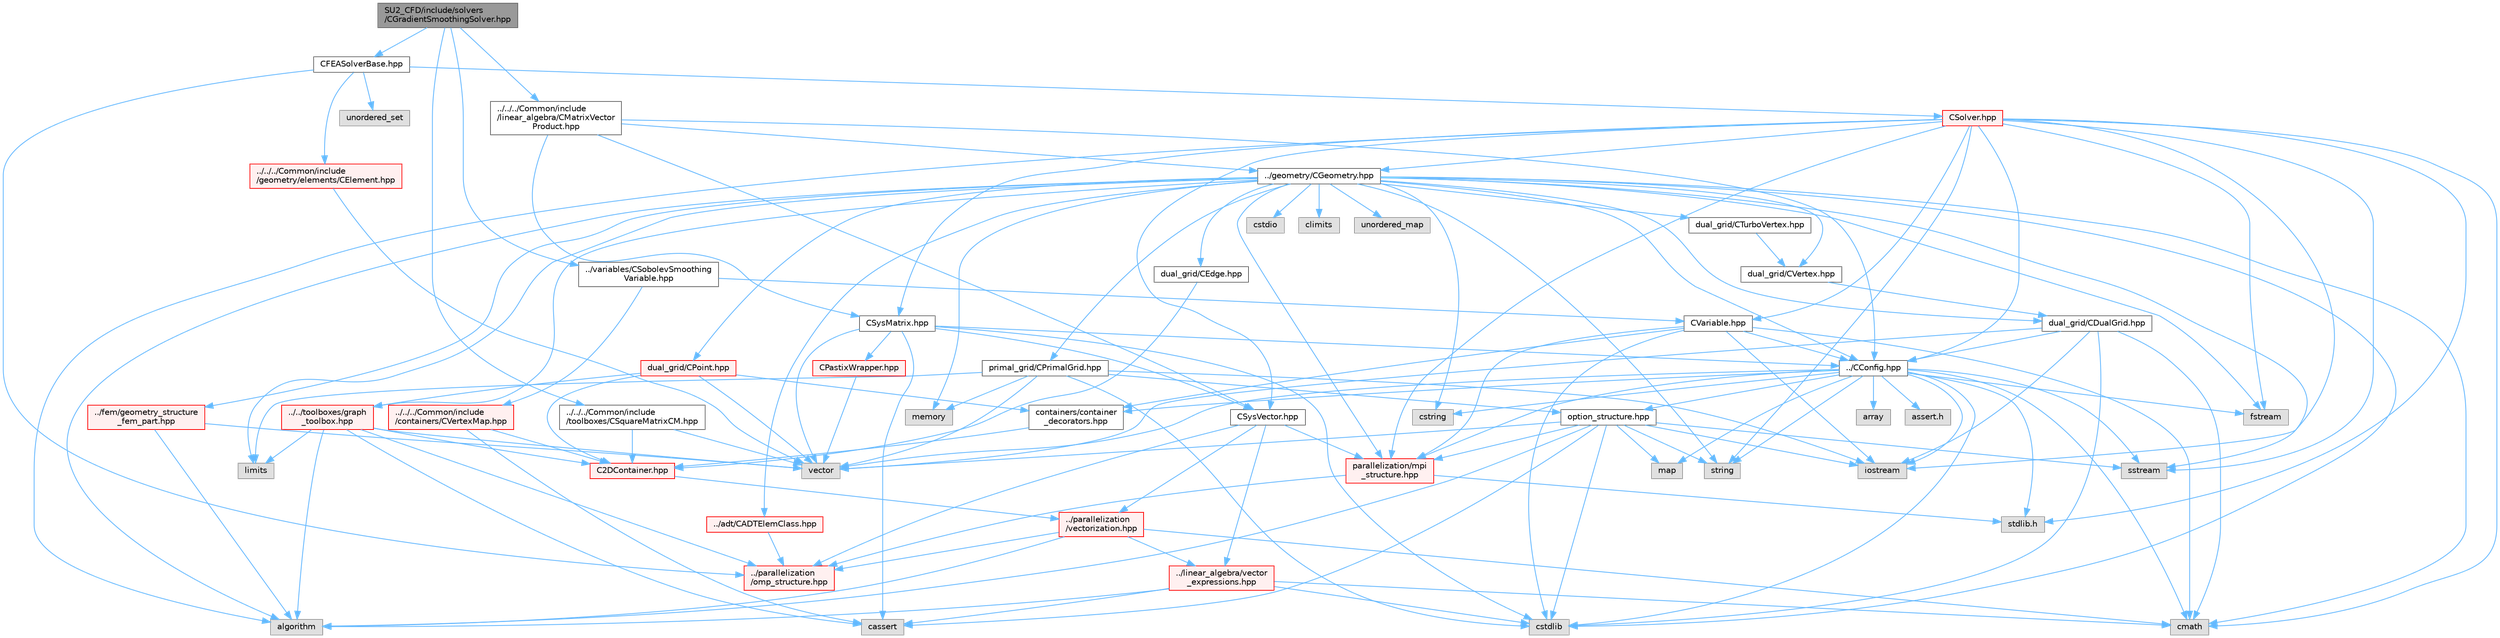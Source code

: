digraph "SU2_CFD/include/solvers/CGradientSmoothingSolver.hpp"
{
 // LATEX_PDF_SIZE
  bgcolor="transparent";
  edge [fontname=Helvetica,fontsize=10,labelfontname=Helvetica,labelfontsize=10];
  node [fontname=Helvetica,fontsize=10,shape=box,height=0.2,width=0.4];
  Node1 [id="Node000001",label="SU2_CFD/include/solvers\l/CGradientSmoothingSolver.hpp",height=0.2,width=0.4,color="gray40", fillcolor="grey60", style="filled", fontcolor="black",tooltip="SOlver class for Sobolev smoothing of sensitivities."];
  Node1 -> Node2 [id="edge1_Node000001_Node000002",color="steelblue1",style="solid",tooltip=" "];
  Node2 [id="Node000002",label="../../../Common/include\l/linear_algebra/CMatrixVector\lProduct.hpp",height=0.2,width=0.4,color="grey40", fillcolor="white", style="filled",URL="$CMatrixVectorProduct_8hpp.html",tooltip="Headers for the classes related to sparse matrix-vector product wrappers. The actual operations are c..."];
  Node2 -> Node3 [id="edge2_Node000002_Node000003",color="steelblue1",style="solid",tooltip=" "];
  Node3 [id="Node000003",label="../CConfig.hpp",height=0.2,width=0.4,color="grey40", fillcolor="white", style="filled",URL="$CConfig_8hpp.html",tooltip="All the information about the definition of the physical problem. The subroutines and functions are i..."];
  Node3 -> Node4 [id="edge3_Node000003_Node000004",color="steelblue1",style="solid",tooltip=" "];
  Node4 [id="Node000004",label="parallelization/mpi\l_structure.hpp",height=0.2,width=0.4,color="red", fillcolor="#FFF0F0", style="filled",URL="$mpi__structure_8hpp.html",tooltip="Headers of the mpi interface for generalized datatypes. The subroutines and functions are in the mpi_..."];
  Node4 -> Node5 [id="edge4_Node000004_Node000005",color="steelblue1",style="solid",tooltip=" "];
  Node5 [id="Node000005",label="stdlib.h",height=0.2,width=0.4,color="grey60", fillcolor="#E0E0E0", style="filled",tooltip=" "];
  Node4 -> Node13 [id="edge5_Node000004_Node000013",color="steelblue1",style="solid",tooltip=" "];
  Node13 [id="Node000013",label="../parallelization\l/omp_structure.hpp",height=0.2,width=0.4,color="red", fillcolor="#FFF0F0", style="filled",URL="$omp__structure_8hpp.html",tooltip="OpenMP interface header, provides compatibility functions if the code is built without OpenMP support..."];
  Node3 -> Node7 [id="edge6_Node000003_Node000007",color="steelblue1",style="solid",tooltip=" "];
  Node7 [id="Node000007",label="iostream",height=0.2,width=0.4,color="grey60", fillcolor="#E0E0E0", style="filled",tooltip=" "];
  Node3 -> Node17 [id="edge7_Node000003_Node000017",color="steelblue1",style="solid",tooltip=" "];
  Node17 [id="Node000017",label="cstdlib",height=0.2,width=0.4,color="grey60", fillcolor="#E0E0E0", style="filled",tooltip=" "];
  Node3 -> Node18 [id="edge8_Node000003_Node000018",color="steelblue1",style="solid",tooltip=" "];
  Node18 [id="Node000018",label="fstream",height=0.2,width=0.4,color="grey60", fillcolor="#E0E0E0", style="filled",tooltip=" "];
  Node3 -> Node19 [id="edge9_Node000003_Node000019",color="steelblue1",style="solid",tooltip=" "];
  Node19 [id="Node000019",label="sstream",height=0.2,width=0.4,color="grey60", fillcolor="#E0E0E0", style="filled",tooltip=" "];
  Node3 -> Node20 [id="edge10_Node000003_Node000020",color="steelblue1",style="solid",tooltip=" "];
  Node20 [id="Node000020",label="string",height=0.2,width=0.4,color="grey60", fillcolor="#E0E0E0", style="filled",tooltip=" "];
  Node3 -> Node21 [id="edge11_Node000003_Node000021",color="steelblue1",style="solid",tooltip=" "];
  Node21 [id="Node000021",label="cstring",height=0.2,width=0.4,color="grey60", fillcolor="#E0E0E0", style="filled",tooltip=" "];
  Node3 -> Node22 [id="edge12_Node000003_Node000022",color="steelblue1",style="solid",tooltip=" "];
  Node22 [id="Node000022",label="vector",height=0.2,width=0.4,color="grey60", fillcolor="#E0E0E0", style="filled",tooltip=" "];
  Node3 -> Node23 [id="edge13_Node000003_Node000023",color="steelblue1",style="solid",tooltip=" "];
  Node23 [id="Node000023",label="array",height=0.2,width=0.4,color="grey60", fillcolor="#E0E0E0", style="filled",tooltip=" "];
  Node3 -> Node5 [id="edge14_Node000003_Node000005",color="steelblue1",style="solid",tooltip=" "];
  Node3 -> Node24 [id="edge15_Node000003_Node000024",color="steelblue1",style="solid",tooltip=" "];
  Node24 [id="Node000024",label="cmath",height=0.2,width=0.4,color="grey60", fillcolor="#E0E0E0", style="filled",tooltip=" "];
  Node3 -> Node25 [id="edge16_Node000003_Node000025",color="steelblue1",style="solid",tooltip=" "];
  Node25 [id="Node000025",label="map",height=0.2,width=0.4,color="grey60", fillcolor="#E0E0E0", style="filled",tooltip=" "];
  Node3 -> Node26 [id="edge17_Node000003_Node000026",color="steelblue1",style="solid",tooltip=" "];
  Node26 [id="Node000026",label="assert.h",height=0.2,width=0.4,color="grey60", fillcolor="#E0E0E0", style="filled",tooltip=" "];
  Node3 -> Node27 [id="edge18_Node000003_Node000027",color="steelblue1",style="solid",tooltip=" "];
  Node27 [id="Node000027",label="option_structure.hpp",height=0.2,width=0.4,color="grey40", fillcolor="white", style="filled",URL="$option__structure_8hpp.html",tooltip="Defines classes for referencing options for easy input in CConfig."];
  Node27 -> Node4 [id="edge19_Node000027_Node000004",color="steelblue1",style="solid",tooltip=" "];
  Node27 -> Node7 [id="edge20_Node000027_Node000007",color="steelblue1",style="solid",tooltip=" "];
  Node27 -> Node19 [id="edge21_Node000027_Node000019",color="steelblue1",style="solid",tooltip=" "];
  Node27 -> Node20 [id="edge22_Node000027_Node000020",color="steelblue1",style="solid",tooltip=" "];
  Node27 -> Node22 [id="edge23_Node000027_Node000022",color="steelblue1",style="solid",tooltip=" "];
  Node27 -> Node25 [id="edge24_Node000027_Node000025",color="steelblue1",style="solid",tooltip=" "];
  Node27 -> Node17 [id="edge25_Node000027_Node000017",color="steelblue1",style="solid",tooltip=" "];
  Node27 -> Node28 [id="edge26_Node000027_Node000028",color="steelblue1",style="solid",tooltip=" "];
  Node28 [id="Node000028",label="algorithm",height=0.2,width=0.4,color="grey60", fillcolor="#E0E0E0", style="filled",tooltip=" "];
  Node27 -> Node29 [id="edge27_Node000027_Node000029",color="steelblue1",style="solid",tooltip=" "];
  Node29 [id="Node000029",label="cassert",height=0.2,width=0.4,color="grey60", fillcolor="#E0E0E0", style="filled",tooltip=" "];
  Node3 -> Node30 [id="edge28_Node000003_Node000030",color="steelblue1",style="solid",tooltip=" "];
  Node30 [id="Node000030",label="containers/container\l_decorators.hpp",height=0.2,width=0.4,color="grey40", fillcolor="white", style="filled",URL="$container__decorators_8hpp.html",tooltip="Collection of small classes that decorate C2DContainer to augment its functionality,..."];
  Node30 -> Node31 [id="edge29_Node000030_Node000031",color="steelblue1",style="solid",tooltip=" "];
  Node31 [id="Node000031",label="C2DContainer.hpp",height=0.2,width=0.4,color="red", fillcolor="#FFF0F0", style="filled",URL="$C2DContainer_8hpp.html",tooltip="A templated vector/matrix object."];
  Node31 -> Node33 [id="edge30_Node000031_Node000033",color="steelblue1",style="solid",tooltip=" "];
  Node33 [id="Node000033",label="../parallelization\l/vectorization.hpp",height=0.2,width=0.4,color="red", fillcolor="#FFF0F0", style="filled",URL="$vectorization_8hpp.html",tooltip="Implementation of a portable SIMD type."];
  Node33 -> Node34 [id="edge31_Node000033_Node000034",color="steelblue1",style="solid",tooltip=" "];
  Node34 [id="Node000034",label="../linear_algebra/vector\l_expressions.hpp",height=0.2,width=0.4,color="red", fillcolor="#FFF0F0", style="filled",URL="$vector__expressions_8hpp.html",tooltip="Expression templates for vector types with coefficient-wise operations."];
  Node34 -> Node28 [id="edge32_Node000034_Node000028",color="steelblue1",style="solid",tooltip=" "];
  Node34 -> Node29 [id="edge33_Node000034_Node000029",color="steelblue1",style="solid",tooltip=" "];
  Node34 -> Node17 [id="edge34_Node000034_Node000017",color="steelblue1",style="solid",tooltip=" "];
  Node34 -> Node24 [id="edge35_Node000034_Node000024",color="steelblue1",style="solid",tooltip=" "];
  Node33 -> Node13 [id="edge36_Node000033_Node000013",color="steelblue1",style="solid",tooltip=" "];
  Node33 -> Node28 [id="edge37_Node000033_Node000028",color="steelblue1",style="solid",tooltip=" "];
  Node33 -> Node24 [id="edge38_Node000033_Node000024",color="steelblue1",style="solid",tooltip=" "];
  Node2 -> Node40 [id="edge39_Node000002_Node000040",color="steelblue1",style="solid",tooltip=" "];
  Node40 [id="Node000040",label="../geometry/CGeometry.hpp",height=0.2,width=0.4,color="grey40", fillcolor="white", style="filled",URL="$CGeometry_8hpp.html",tooltip="Headers of the main subroutines for creating the geometrical structure. The subroutines and functions..."];
  Node40 -> Node41 [id="edge40_Node000040_Node000041",color="steelblue1",style="solid",tooltip=" "];
  Node41 [id="Node000041",label="limits",height=0.2,width=0.4,color="grey60", fillcolor="#E0E0E0", style="filled",tooltip=" "];
  Node40 -> Node4 [id="edge41_Node000040_Node000004",color="steelblue1",style="solid",tooltip=" "];
  Node40 -> Node20 [id="edge42_Node000040_Node000020",color="steelblue1",style="solid",tooltip=" "];
  Node40 -> Node18 [id="edge43_Node000040_Node000018",color="steelblue1",style="solid",tooltip=" "];
  Node40 -> Node19 [id="edge44_Node000040_Node000019",color="steelblue1",style="solid",tooltip=" "];
  Node40 -> Node24 [id="edge45_Node000040_Node000024",color="steelblue1",style="solid",tooltip=" "];
  Node40 -> Node28 [id="edge46_Node000040_Node000028",color="steelblue1",style="solid",tooltip=" "];
  Node40 -> Node21 [id="edge47_Node000040_Node000021",color="steelblue1",style="solid",tooltip=" "];
  Node40 -> Node9 [id="edge48_Node000040_Node000009",color="steelblue1",style="solid",tooltip=" "];
  Node9 [id="Node000009",label="cstdio",height=0.2,width=0.4,color="grey60", fillcolor="#E0E0E0", style="filled",tooltip=" "];
  Node40 -> Node17 [id="edge49_Node000040_Node000017",color="steelblue1",style="solid",tooltip=" "];
  Node40 -> Node42 [id="edge50_Node000040_Node000042",color="steelblue1",style="solid",tooltip=" "];
  Node42 [id="Node000042",label="climits",height=0.2,width=0.4,color="grey60", fillcolor="#E0E0E0", style="filled",tooltip=" "];
  Node40 -> Node43 [id="edge51_Node000040_Node000043",color="steelblue1",style="solid",tooltip=" "];
  Node43 [id="Node000043",label="memory",height=0.2,width=0.4,color="grey60", fillcolor="#E0E0E0", style="filled",tooltip=" "];
  Node40 -> Node44 [id="edge52_Node000040_Node000044",color="steelblue1",style="solid",tooltip=" "];
  Node44 [id="Node000044",label="unordered_map",height=0.2,width=0.4,color="grey60", fillcolor="#E0E0E0", style="filled",tooltip=" "];
  Node40 -> Node45 [id="edge53_Node000040_Node000045",color="steelblue1",style="solid",tooltip=" "];
  Node45 [id="Node000045",label="primal_grid/CPrimalGrid.hpp",height=0.2,width=0.4,color="grey40", fillcolor="white", style="filled",URL="$CPrimalGrid_8hpp.html",tooltip="Headers of the main subroutines for storing the primal grid structure. The subroutines and functions ..."];
  Node45 -> Node7 [id="edge54_Node000045_Node000007",color="steelblue1",style="solid",tooltip=" "];
  Node45 -> Node22 [id="edge55_Node000045_Node000022",color="steelblue1",style="solid",tooltip=" "];
  Node45 -> Node41 [id="edge56_Node000045_Node000041",color="steelblue1",style="solid",tooltip=" "];
  Node45 -> Node17 [id="edge57_Node000045_Node000017",color="steelblue1",style="solid",tooltip=" "];
  Node45 -> Node43 [id="edge58_Node000045_Node000043",color="steelblue1",style="solid",tooltip=" "];
  Node45 -> Node27 [id="edge59_Node000045_Node000027",color="steelblue1",style="solid",tooltip=" "];
  Node40 -> Node46 [id="edge60_Node000040_Node000046",color="steelblue1",style="solid",tooltip=" "];
  Node46 [id="Node000046",label="dual_grid/CDualGrid.hpp",height=0.2,width=0.4,color="grey40", fillcolor="white", style="filled",URL="$CDualGrid_8hpp.html",tooltip="Headers of the main subroutines for doing the complete dual grid structure. The subroutines and funct..."];
  Node46 -> Node24 [id="edge61_Node000046_Node000024",color="steelblue1",style="solid",tooltip=" "];
  Node46 -> Node7 [id="edge62_Node000046_Node000007",color="steelblue1",style="solid",tooltip=" "];
  Node46 -> Node17 [id="edge63_Node000046_Node000017",color="steelblue1",style="solid",tooltip=" "];
  Node46 -> Node22 [id="edge64_Node000046_Node000022",color="steelblue1",style="solid",tooltip=" "];
  Node46 -> Node3 [id="edge65_Node000046_Node000003",color="steelblue1",style="solid",tooltip=" "];
  Node40 -> Node47 [id="edge66_Node000040_Node000047",color="steelblue1",style="solid",tooltip=" "];
  Node47 [id="Node000047",label="dual_grid/CPoint.hpp",height=0.2,width=0.4,color="red", fillcolor="#FFF0F0", style="filled",URL="$CPoint_8hpp.html",tooltip="Declaration of the point class that stores geometric and adjacency information for dual control volum..."];
  Node47 -> Node31 [id="edge67_Node000047_Node000031",color="steelblue1",style="solid",tooltip=" "];
  Node47 -> Node30 [id="edge68_Node000047_Node000030",color="steelblue1",style="solid",tooltip=" "];
  Node47 -> Node48 [id="edge69_Node000047_Node000048",color="steelblue1",style="solid",tooltip=" "];
  Node48 [id="Node000048",label="../../toolboxes/graph\l_toolbox.hpp",height=0.2,width=0.4,color="red", fillcolor="#FFF0F0", style="filled",URL="$graph__toolbox_8hpp.html",tooltip="Functions and classes to build/represent sparse graphs or sparse patterns."];
  Node48 -> Node31 [id="edge70_Node000048_Node000031",color="steelblue1",style="solid",tooltip=" "];
  Node48 -> Node13 [id="edge71_Node000048_Node000013",color="steelblue1",style="solid",tooltip=" "];
  Node48 -> Node22 [id="edge72_Node000048_Node000022",color="steelblue1",style="solid",tooltip=" "];
  Node48 -> Node41 [id="edge73_Node000048_Node000041",color="steelblue1",style="solid",tooltip=" "];
  Node48 -> Node29 [id="edge74_Node000048_Node000029",color="steelblue1",style="solid",tooltip=" "];
  Node48 -> Node28 [id="edge75_Node000048_Node000028",color="steelblue1",style="solid",tooltip=" "];
  Node47 -> Node22 [id="edge76_Node000047_Node000022",color="steelblue1",style="solid",tooltip=" "];
  Node40 -> Node52 [id="edge77_Node000040_Node000052",color="steelblue1",style="solid",tooltip=" "];
  Node52 [id="Node000052",label="dual_grid/CEdge.hpp",height=0.2,width=0.4,color="grey40", fillcolor="white", style="filled",URL="$CEdge_8hpp.html",tooltip="Declaration of the edge class CEdge.cpp file."];
  Node52 -> Node31 [id="edge78_Node000052_Node000031",color="steelblue1",style="solid",tooltip=" "];
  Node40 -> Node53 [id="edge79_Node000040_Node000053",color="steelblue1",style="solid",tooltip=" "];
  Node53 [id="Node000053",label="dual_grid/CVertex.hpp",height=0.2,width=0.4,color="grey40", fillcolor="white", style="filled",URL="$CVertex_8hpp.html",tooltip="Headers of the main subroutines for doing the complete dual grid structure. The subroutines and funct..."];
  Node53 -> Node46 [id="edge80_Node000053_Node000046",color="steelblue1",style="solid",tooltip=" "];
  Node40 -> Node54 [id="edge81_Node000040_Node000054",color="steelblue1",style="solid",tooltip=" "];
  Node54 [id="Node000054",label="dual_grid/CTurboVertex.hpp",height=0.2,width=0.4,color="grey40", fillcolor="white", style="filled",URL="$CTurboVertex_8hpp.html",tooltip="Headers of the main subroutines for doing the complete dual grid structure. The subroutines and funct..."];
  Node54 -> Node53 [id="edge82_Node000054_Node000053",color="steelblue1",style="solid",tooltip=" "];
  Node40 -> Node3 [id="edge83_Node000040_Node000003",color="steelblue1",style="solid",tooltip=" "];
  Node40 -> Node55 [id="edge84_Node000040_Node000055",color="steelblue1",style="solid",tooltip=" "];
  Node55 [id="Node000055",label="../fem/geometry_structure\l_fem_part.hpp",height=0.2,width=0.4,color="red", fillcolor="#FFF0F0", style="filled",URL="$geometry__structure__fem__part_8hpp.html",tooltip="Helper classes for the Fluid FEM solver."];
  Node55 -> Node22 [id="edge85_Node000055_Node000022",color="steelblue1",style="solid",tooltip=" "];
  Node55 -> Node28 [id="edge86_Node000055_Node000028",color="steelblue1",style="solid",tooltip=" "];
  Node40 -> Node48 [id="edge87_Node000040_Node000048",color="steelblue1",style="solid",tooltip=" "];
  Node40 -> Node56 [id="edge88_Node000040_Node000056",color="steelblue1",style="solid",tooltip=" "];
  Node56 [id="Node000056",label="../adt/CADTElemClass.hpp",height=0.2,width=0.4,color="red", fillcolor="#FFF0F0", style="filled",URL="$CADTElemClass_8hpp.html",tooltip="Class for storing an ADT of (linear) elements in an arbitrary number of dimensions."];
  Node56 -> Node13 [id="edge89_Node000056_Node000013",color="steelblue1",style="solid",tooltip=" "];
  Node2 -> Node60 [id="edge90_Node000002_Node000060",color="steelblue1",style="solid",tooltip=" "];
  Node60 [id="Node000060",label="CSysVector.hpp",height=0.2,width=0.4,color="grey40", fillcolor="white", style="filled",URL="$CSysVector_8hpp.html",tooltip="Declararion and inlines of the vector class used in the solution of large, distributed,..."];
  Node60 -> Node4 [id="edge91_Node000060_Node000004",color="steelblue1",style="solid",tooltip=" "];
  Node60 -> Node13 [id="edge92_Node000060_Node000013",color="steelblue1",style="solid",tooltip=" "];
  Node60 -> Node33 [id="edge93_Node000060_Node000033",color="steelblue1",style="solid",tooltip=" "];
  Node60 -> Node34 [id="edge94_Node000060_Node000034",color="steelblue1",style="solid",tooltip=" "];
  Node2 -> Node61 [id="edge95_Node000002_Node000061",color="steelblue1",style="solid",tooltip=" "];
  Node61 [id="Node000061",label="CSysMatrix.hpp",height=0.2,width=0.4,color="grey40", fillcolor="white", style="filled",URL="$CSysMatrix_8hpp.html",tooltip="Declaration of the block-sparse matrix class. The implemtation is in CSysMatrix.cpp."];
  Node61 -> Node3 [id="edge96_Node000061_Node000003",color="steelblue1",style="solid",tooltip=" "];
  Node61 -> Node60 [id="edge97_Node000061_Node000060",color="steelblue1",style="solid",tooltip=" "];
  Node61 -> Node62 [id="edge98_Node000061_Node000062",color="steelblue1",style="solid",tooltip=" "];
  Node62 [id="Node000062",label="CPastixWrapper.hpp",height=0.2,width=0.4,color="red", fillcolor="#FFF0F0", style="filled",URL="$CPastixWrapper_8hpp.html",tooltip="An interface to the INRIA solver PaStiX (http://pastix.gforge.inria.fr/files/README-txt...."];
  Node62 -> Node22 [id="edge99_Node000062_Node000022",color="steelblue1",style="solid",tooltip=" "];
  Node61 -> Node17 [id="edge100_Node000061_Node000017",color="steelblue1",style="solid",tooltip=" "];
  Node61 -> Node22 [id="edge101_Node000061_Node000022",color="steelblue1",style="solid",tooltip=" "];
  Node61 -> Node29 [id="edge102_Node000061_Node000029",color="steelblue1",style="solid",tooltip=" "];
  Node1 -> Node64 [id="edge103_Node000001_Node000064",color="steelblue1",style="solid",tooltip=" "];
  Node64 [id="Node000064",label="../../../Common/include\l/toolboxes/CSquareMatrixCM.hpp",height=0.2,width=0.4,color="grey40", fillcolor="white", style="filled",URL="$CSquareMatrixCM_8hpp.html",tooltip="Dense general square matrix, used for example in DG standard elements in Column Major order storage."];
  Node64 -> Node22 [id="edge104_Node000064_Node000022",color="steelblue1",style="solid",tooltip=" "];
  Node64 -> Node31 [id="edge105_Node000064_Node000031",color="steelblue1",style="solid",tooltip=" "];
  Node1 -> Node65 [id="edge106_Node000001_Node000065",color="steelblue1",style="solid",tooltip=" "];
  Node65 [id="Node000065",label="../variables/CSobolevSmoothing\lVariable.hpp",height=0.2,width=0.4,color="grey40", fillcolor="white", style="filled",URL="$CSobolevSmoothingVariable_8hpp.html",tooltip="Class for defining the variables of the gradient smoothing."];
  Node65 -> Node66 [id="edge107_Node000065_Node000066",color="steelblue1",style="solid",tooltip=" "];
  Node66 [id="Node000066",label="../../../Common/include\l/containers/CVertexMap.hpp",height=0.2,width=0.4,color="red", fillcolor="#FFF0F0", style="filled",URL="$CVertexMap_8hpp.html",tooltip="An index to index lookup vector."];
  Node66 -> Node31 [id="edge108_Node000066_Node000031",color="steelblue1",style="solid",tooltip=" "];
  Node66 -> Node29 [id="edge109_Node000066_Node000029",color="steelblue1",style="solid",tooltip=" "];
  Node65 -> Node67 [id="edge110_Node000065_Node000067",color="steelblue1",style="solid",tooltip=" "];
  Node67 [id="Node000067",label="CVariable.hpp",height=0.2,width=0.4,color="grey40", fillcolor="white", style="filled",URL="$CVariable_8hpp.html",tooltip="Declaration and inlines of the parent class for defining problem variables, function definitions in f..."];
  Node67 -> Node4 [id="edge111_Node000067_Node000004",color="steelblue1",style="solid",tooltip=" "];
  Node67 -> Node24 [id="edge112_Node000067_Node000024",color="steelblue1",style="solid",tooltip=" "];
  Node67 -> Node7 [id="edge113_Node000067_Node000007",color="steelblue1",style="solid",tooltip=" "];
  Node67 -> Node17 [id="edge114_Node000067_Node000017",color="steelblue1",style="solid",tooltip=" "];
  Node67 -> Node3 [id="edge115_Node000067_Node000003",color="steelblue1",style="solid",tooltip=" "];
  Node67 -> Node30 [id="edge116_Node000067_Node000030",color="steelblue1",style="solid",tooltip=" "];
  Node1 -> Node68 [id="edge117_Node000001_Node000068",color="steelblue1",style="solid",tooltip=" "];
  Node68 [id="Node000068",label="CFEASolverBase.hpp",height=0.2,width=0.4,color="grey40", fillcolor="white", style="filled",URL="$CFEASolverBase_8hpp.html",tooltip=" "];
  Node68 -> Node69 [id="edge118_Node000068_Node000069",color="steelblue1",style="solid",tooltip=" "];
  Node69 [id="Node000069",label="unordered_set",height=0.2,width=0.4,color="grey60", fillcolor="#E0E0E0", style="filled",tooltip=" "];
  Node68 -> Node70 [id="edge119_Node000068_Node000070",color="steelblue1",style="solid",tooltip=" "];
  Node70 [id="Node000070",label="CSolver.hpp",height=0.2,width=0.4,color="red", fillcolor="#FFF0F0", style="filled",URL="$CSolver_8hpp.html",tooltip="Headers of the CSolver class which is inherited by all of the other solvers."];
  Node70 -> Node4 [id="edge120_Node000070_Node000004",color="steelblue1",style="solid",tooltip=" "];
  Node70 -> Node24 [id="edge121_Node000070_Node000024",color="steelblue1",style="solid",tooltip=" "];
  Node70 -> Node20 [id="edge122_Node000070_Node000020",color="steelblue1",style="solid",tooltip=" "];
  Node70 -> Node18 [id="edge123_Node000070_Node000018",color="steelblue1",style="solid",tooltip=" "];
  Node70 -> Node19 [id="edge124_Node000070_Node000019",color="steelblue1",style="solid",tooltip=" "];
  Node70 -> Node28 [id="edge125_Node000070_Node000028",color="steelblue1",style="solid",tooltip=" "];
  Node70 -> Node7 [id="edge126_Node000070_Node000007",color="steelblue1",style="solid",tooltip=" "];
  Node70 -> Node5 [id="edge127_Node000070_Node000005",color="steelblue1",style="solid",tooltip=" "];
  Node70 -> Node40 [id="edge128_Node000070_Node000040",color="steelblue1",style="solid",tooltip=" "];
  Node70 -> Node3 [id="edge129_Node000070_Node000003",color="steelblue1",style="solid",tooltip=" "];
  Node70 -> Node61 [id="edge130_Node000070_Node000061",color="steelblue1",style="solid",tooltip=" "];
  Node70 -> Node60 [id="edge131_Node000070_Node000060",color="steelblue1",style="solid",tooltip=" "];
  Node70 -> Node67 [id="edge132_Node000070_Node000067",color="steelblue1",style="solid",tooltip=" "];
  Node68 -> Node94 [id="edge133_Node000068_Node000094",color="steelblue1",style="solid",tooltip=" "];
  Node94 [id="Node000094",label="../../../Common/include\l/geometry/elements/CElement.hpp",height=0.2,width=0.4,color="red", fillcolor="#FFF0F0", style="filled",URL="$CElement_8hpp.html",tooltip="Main header of the Finite Element structure declaring the abstract interface and the available finite..."];
  Node94 -> Node22 [id="edge134_Node000094_Node000022",color="steelblue1",style="solid",tooltip=" "];
  Node68 -> Node13 [id="edge135_Node000068_Node000013",color="steelblue1",style="solid",tooltip=" "];
}
